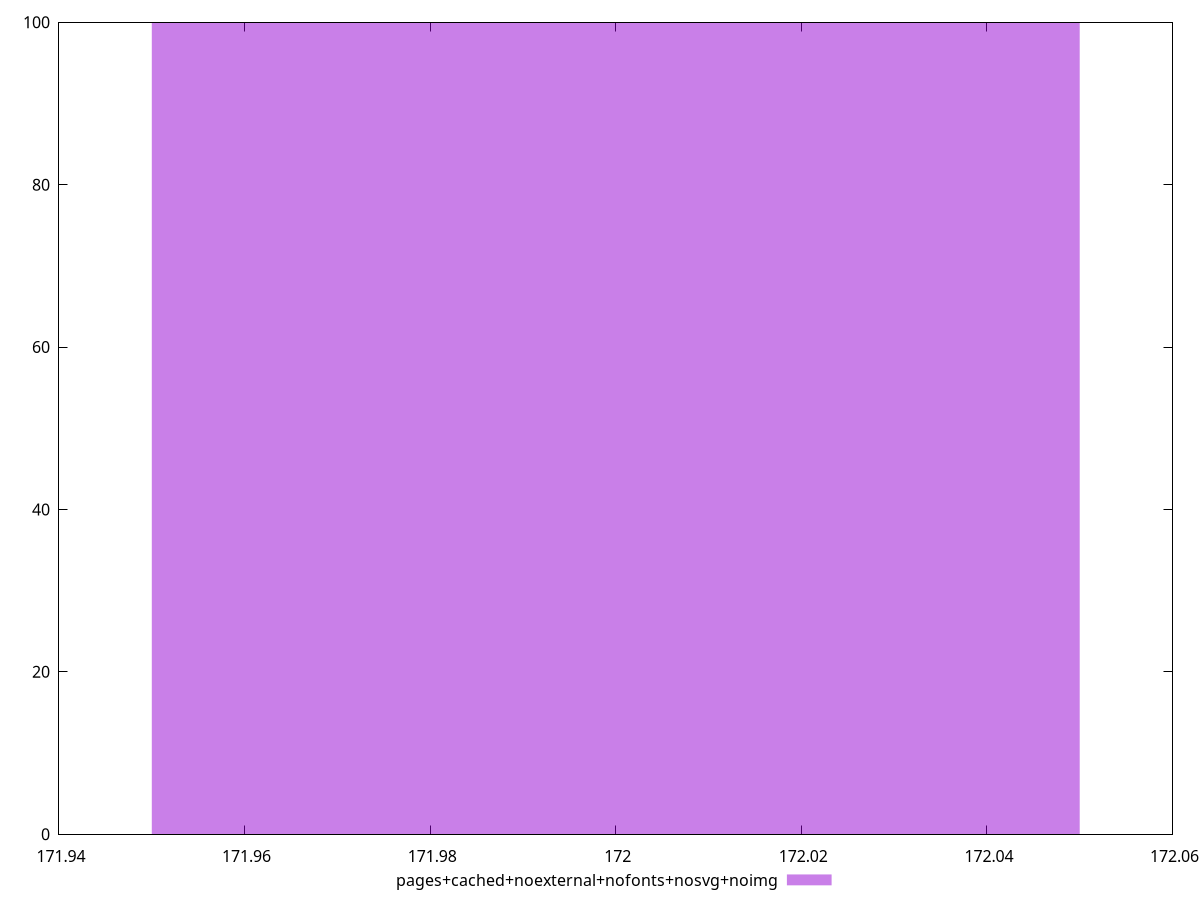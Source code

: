 $_pagesCachedNoexternalNofontsNosvgNoimg <<EOF
172 100
EOF
set key outside below
set terminal pngcairo
set output "report_00006_2020-11-02T20-21-41.718Z/dom-size/pages+cached+noexternal+nofonts+nosvg+noimg//raw_hist.png"
set yrange [0:100]
set boxwidth 0.1
set style fill transparent solid 0.5 noborder
plot $_pagesCachedNoexternalNofontsNosvgNoimg title "pages+cached+noexternal+nofonts+nosvg+noimg" with boxes ,